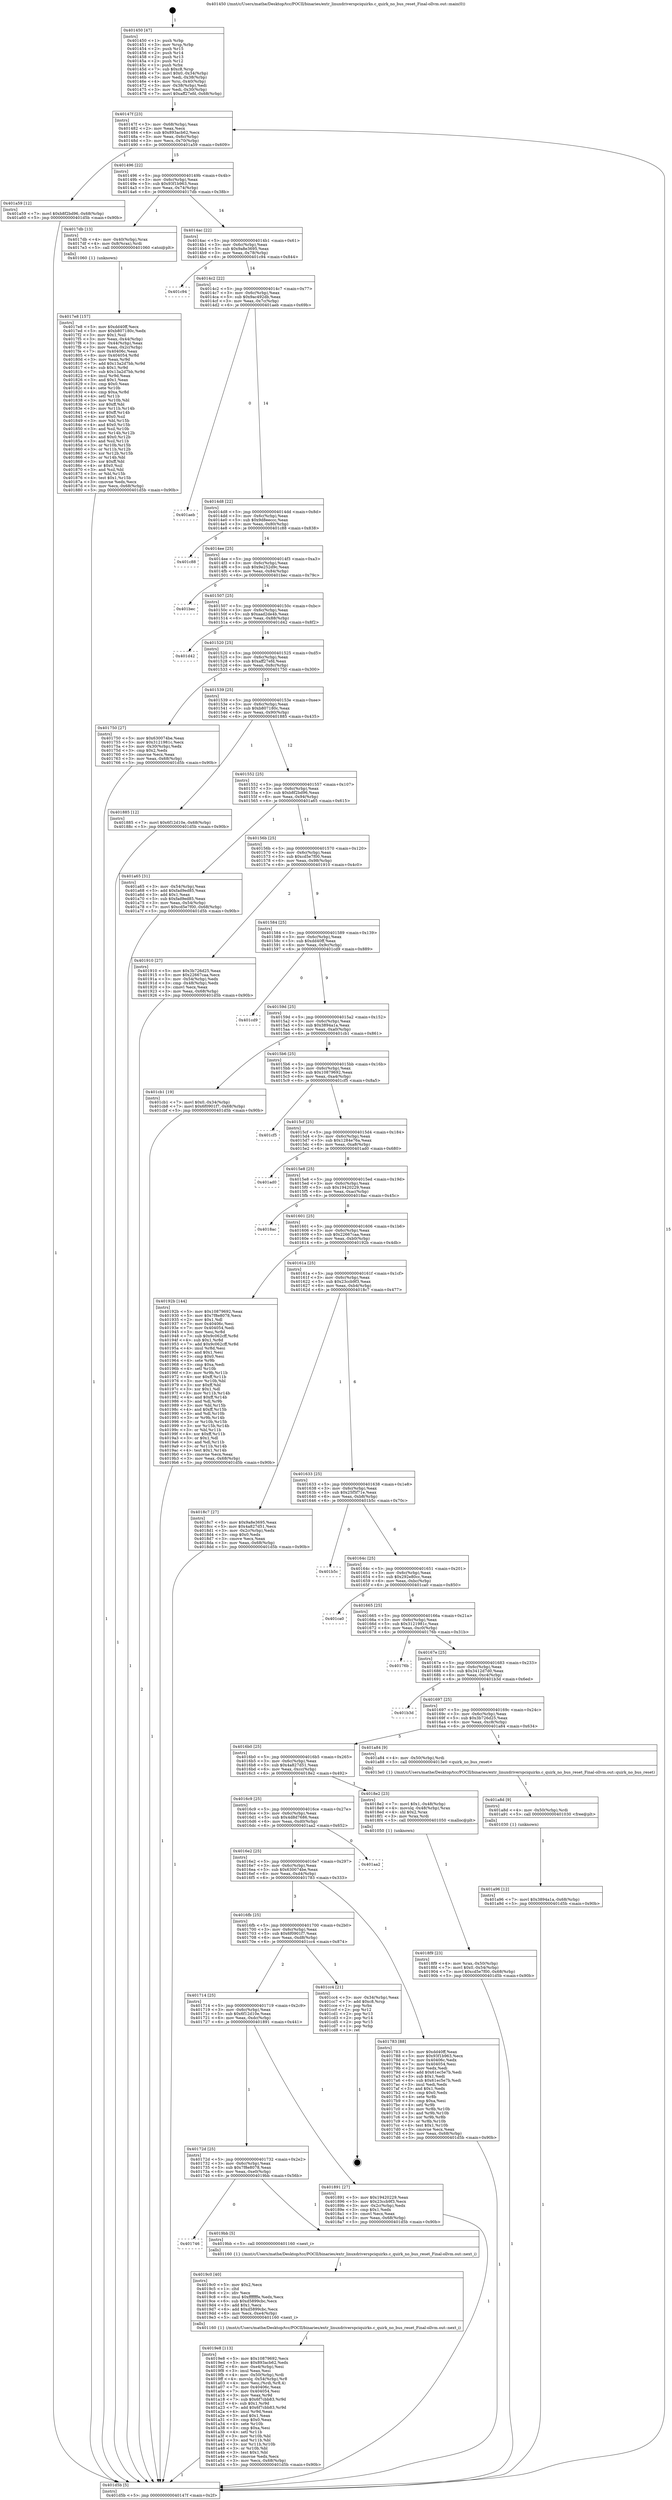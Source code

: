 digraph "0x401450" {
  label = "0x401450 (/mnt/c/Users/mathe/Desktop/tcc/POCII/binaries/extr_linuxdriverspciquirks.c_quirk_no_bus_reset_Final-ollvm.out::main(0))"
  labelloc = "t"
  node[shape=record]

  Entry [label="",width=0.3,height=0.3,shape=circle,fillcolor=black,style=filled]
  "0x40147f" [label="{
     0x40147f [23]\l
     | [instrs]\l
     &nbsp;&nbsp;0x40147f \<+3\>: mov -0x68(%rbp),%eax\l
     &nbsp;&nbsp;0x401482 \<+2\>: mov %eax,%ecx\l
     &nbsp;&nbsp;0x401484 \<+6\>: sub $0x893acb62,%ecx\l
     &nbsp;&nbsp;0x40148a \<+3\>: mov %eax,-0x6c(%rbp)\l
     &nbsp;&nbsp;0x40148d \<+3\>: mov %ecx,-0x70(%rbp)\l
     &nbsp;&nbsp;0x401490 \<+6\>: je 0000000000401a59 \<main+0x609\>\l
  }"]
  "0x401a59" [label="{
     0x401a59 [12]\l
     | [instrs]\l
     &nbsp;&nbsp;0x401a59 \<+7\>: movl $0xb8f2bd96,-0x68(%rbp)\l
     &nbsp;&nbsp;0x401a60 \<+5\>: jmp 0000000000401d5b \<main+0x90b\>\l
  }"]
  "0x401496" [label="{
     0x401496 [22]\l
     | [instrs]\l
     &nbsp;&nbsp;0x401496 \<+5\>: jmp 000000000040149b \<main+0x4b\>\l
     &nbsp;&nbsp;0x40149b \<+3\>: mov -0x6c(%rbp),%eax\l
     &nbsp;&nbsp;0x40149e \<+5\>: sub $0x93f1b963,%eax\l
     &nbsp;&nbsp;0x4014a3 \<+3\>: mov %eax,-0x74(%rbp)\l
     &nbsp;&nbsp;0x4014a6 \<+6\>: je 00000000004017db \<main+0x38b\>\l
  }"]
  Exit [label="",width=0.3,height=0.3,shape=circle,fillcolor=black,style=filled,peripheries=2]
  "0x4017db" [label="{
     0x4017db [13]\l
     | [instrs]\l
     &nbsp;&nbsp;0x4017db \<+4\>: mov -0x40(%rbp),%rax\l
     &nbsp;&nbsp;0x4017df \<+4\>: mov 0x8(%rax),%rdi\l
     &nbsp;&nbsp;0x4017e3 \<+5\>: call 0000000000401060 \<atoi@plt\>\l
     | [calls]\l
     &nbsp;&nbsp;0x401060 \{1\} (unknown)\l
  }"]
  "0x4014ac" [label="{
     0x4014ac [22]\l
     | [instrs]\l
     &nbsp;&nbsp;0x4014ac \<+5\>: jmp 00000000004014b1 \<main+0x61\>\l
     &nbsp;&nbsp;0x4014b1 \<+3\>: mov -0x6c(%rbp),%eax\l
     &nbsp;&nbsp;0x4014b4 \<+5\>: sub $0x9a8e3695,%eax\l
     &nbsp;&nbsp;0x4014b9 \<+3\>: mov %eax,-0x78(%rbp)\l
     &nbsp;&nbsp;0x4014bc \<+6\>: je 0000000000401c94 \<main+0x844\>\l
  }"]
  "0x401a96" [label="{
     0x401a96 [12]\l
     | [instrs]\l
     &nbsp;&nbsp;0x401a96 \<+7\>: movl $0x3894a1a,-0x68(%rbp)\l
     &nbsp;&nbsp;0x401a9d \<+5\>: jmp 0000000000401d5b \<main+0x90b\>\l
  }"]
  "0x401c94" [label="{
     0x401c94\l
  }", style=dashed]
  "0x4014c2" [label="{
     0x4014c2 [22]\l
     | [instrs]\l
     &nbsp;&nbsp;0x4014c2 \<+5\>: jmp 00000000004014c7 \<main+0x77\>\l
     &nbsp;&nbsp;0x4014c7 \<+3\>: mov -0x6c(%rbp),%eax\l
     &nbsp;&nbsp;0x4014ca \<+5\>: sub $0x9ac492db,%eax\l
     &nbsp;&nbsp;0x4014cf \<+3\>: mov %eax,-0x7c(%rbp)\l
     &nbsp;&nbsp;0x4014d2 \<+6\>: je 0000000000401aeb \<main+0x69b\>\l
  }"]
  "0x401a8d" [label="{
     0x401a8d [9]\l
     | [instrs]\l
     &nbsp;&nbsp;0x401a8d \<+4\>: mov -0x50(%rbp),%rdi\l
     &nbsp;&nbsp;0x401a91 \<+5\>: call 0000000000401030 \<free@plt\>\l
     | [calls]\l
     &nbsp;&nbsp;0x401030 \{1\} (unknown)\l
  }"]
  "0x401aeb" [label="{
     0x401aeb\l
  }", style=dashed]
  "0x4014d8" [label="{
     0x4014d8 [22]\l
     | [instrs]\l
     &nbsp;&nbsp;0x4014d8 \<+5\>: jmp 00000000004014dd \<main+0x8d\>\l
     &nbsp;&nbsp;0x4014dd \<+3\>: mov -0x6c(%rbp),%eax\l
     &nbsp;&nbsp;0x4014e0 \<+5\>: sub $0x9d8eeccc,%eax\l
     &nbsp;&nbsp;0x4014e5 \<+3\>: mov %eax,-0x80(%rbp)\l
     &nbsp;&nbsp;0x4014e8 \<+6\>: je 0000000000401c88 \<main+0x838\>\l
  }"]
  "0x4019e8" [label="{
     0x4019e8 [113]\l
     | [instrs]\l
     &nbsp;&nbsp;0x4019e8 \<+5\>: mov $0x10879692,%ecx\l
     &nbsp;&nbsp;0x4019ed \<+5\>: mov $0x893acb62,%edx\l
     &nbsp;&nbsp;0x4019f2 \<+6\>: mov -0xe4(%rbp),%esi\l
     &nbsp;&nbsp;0x4019f8 \<+3\>: imul %eax,%esi\l
     &nbsp;&nbsp;0x4019fb \<+4\>: mov -0x50(%rbp),%rdi\l
     &nbsp;&nbsp;0x4019ff \<+4\>: movslq -0x54(%rbp),%r8\l
     &nbsp;&nbsp;0x401a03 \<+4\>: mov %esi,(%rdi,%r8,4)\l
     &nbsp;&nbsp;0x401a07 \<+7\>: mov 0x40406c,%eax\l
     &nbsp;&nbsp;0x401a0e \<+7\>: mov 0x404054,%esi\l
     &nbsp;&nbsp;0x401a15 \<+3\>: mov %eax,%r9d\l
     &nbsp;&nbsp;0x401a18 \<+7\>: sub $0x6f7cbb83,%r9d\l
     &nbsp;&nbsp;0x401a1f \<+4\>: sub $0x1,%r9d\l
     &nbsp;&nbsp;0x401a23 \<+7\>: add $0x6f7cbb83,%r9d\l
     &nbsp;&nbsp;0x401a2a \<+4\>: imul %r9d,%eax\l
     &nbsp;&nbsp;0x401a2e \<+3\>: and $0x1,%eax\l
     &nbsp;&nbsp;0x401a31 \<+3\>: cmp $0x0,%eax\l
     &nbsp;&nbsp;0x401a34 \<+4\>: sete %r10b\l
     &nbsp;&nbsp;0x401a38 \<+3\>: cmp $0xa,%esi\l
     &nbsp;&nbsp;0x401a3b \<+4\>: setl %r11b\l
     &nbsp;&nbsp;0x401a3f \<+3\>: mov %r10b,%bl\l
     &nbsp;&nbsp;0x401a42 \<+3\>: and %r11b,%bl\l
     &nbsp;&nbsp;0x401a45 \<+3\>: xor %r11b,%r10b\l
     &nbsp;&nbsp;0x401a48 \<+3\>: or %r10b,%bl\l
     &nbsp;&nbsp;0x401a4b \<+3\>: test $0x1,%bl\l
     &nbsp;&nbsp;0x401a4e \<+3\>: cmovne %edx,%ecx\l
     &nbsp;&nbsp;0x401a51 \<+3\>: mov %ecx,-0x68(%rbp)\l
     &nbsp;&nbsp;0x401a54 \<+5\>: jmp 0000000000401d5b \<main+0x90b\>\l
  }"]
  "0x401c88" [label="{
     0x401c88\l
  }", style=dashed]
  "0x4014ee" [label="{
     0x4014ee [25]\l
     | [instrs]\l
     &nbsp;&nbsp;0x4014ee \<+5\>: jmp 00000000004014f3 \<main+0xa3\>\l
     &nbsp;&nbsp;0x4014f3 \<+3\>: mov -0x6c(%rbp),%eax\l
     &nbsp;&nbsp;0x4014f6 \<+5\>: sub $0x9e252d9c,%eax\l
     &nbsp;&nbsp;0x4014fb \<+6\>: mov %eax,-0x84(%rbp)\l
     &nbsp;&nbsp;0x401501 \<+6\>: je 0000000000401bec \<main+0x79c\>\l
  }"]
  "0x4019c0" [label="{
     0x4019c0 [40]\l
     | [instrs]\l
     &nbsp;&nbsp;0x4019c0 \<+5\>: mov $0x2,%ecx\l
     &nbsp;&nbsp;0x4019c5 \<+1\>: cltd\l
     &nbsp;&nbsp;0x4019c6 \<+2\>: idiv %ecx\l
     &nbsp;&nbsp;0x4019c8 \<+6\>: imul $0xfffffffe,%edx,%ecx\l
     &nbsp;&nbsp;0x4019ce \<+6\>: sub $0xd5899cbc,%ecx\l
     &nbsp;&nbsp;0x4019d4 \<+3\>: add $0x1,%ecx\l
     &nbsp;&nbsp;0x4019d7 \<+6\>: add $0xd5899cbc,%ecx\l
     &nbsp;&nbsp;0x4019dd \<+6\>: mov %ecx,-0xe4(%rbp)\l
     &nbsp;&nbsp;0x4019e3 \<+5\>: call 0000000000401160 \<next_i\>\l
     | [calls]\l
     &nbsp;&nbsp;0x401160 \{1\} (/mnt/c/Users/mathe/Desktop/tcc/POCII/binaries/extr_linuxdriverspciquirks.c_quirk_no_bus_reset_Final-ollvm.out::next_i)\l
  }"]
  "0x401bec" [label="{
     0x401bec\l
  }", style=dashed]
  "0x401507" [label="{
     0x401507 [25]\l
     | [instrs]\l
     &nbsp;&nbsp;0x401507 \<+5\>: jmp 000000000040150c \<main+0xbc\>\l
     &nbsp;&nbsp;0x40150c \<+3\>: mov -0x6c(%rbp),%eax\l
     &nbsp;&nbsp;0x40150f \<+5\>: sub $0xaad2de4b,%eax\l
     &nbsp;&nbsp;0x401514 \<+6\>: mov %eax,-0x88(%rbp)\l
     &nbsp;&nbsp;0x40151a \<+6\>: je 0000000000401d42 \<main+0x8f2\>\l
  }"]
  "0x401746" [label="{
     0x401746\l
  }", style=dashed]
  "0x401d42" [label="{
     0x401d42\l
  }", style=dashed]
  "0x401520" [label="{
     0x401520 [25]\l
     | [instrs]\l
     &nbsp;&nbsp;0x401520 \<+5\>: jmp 0000000000401525 \<main+0xd5\>\l
     &nbsp;&nbsp;0x401525 \<+3\>: mov -0x6c(%rbp),%eax\l
     &nbsp;&nbsp;0x401528 \<+5\>: sub $0xaff27efd,%eax\l
     &nbsp;&nbsp;0x40152d \<+6\>: mov %eax,-0x8c(%rbp)\l
     &nbsp;&nbsp;0x401533 \<+6\>: je 0000000000401750 \<main+0x300\>\l
  }"]
  "0x4019bb" [label="{
     0x4019bb [5]\l
     | [instrs]\l
     &nbsp;&nbsp;0x4019bb \<+5\>: call 0000000000401160 \<next_i\>\l
     | [calls]\l
     &nbsp;&nbsp;0x401160 \{1\} (/mnt/c/Users/mathe/Desktop/tcc/POCII/binaries/extr_linuxdriverspciquirks.c_quirk_no_bus_reset_Final-ollvm.out::next_i)\l
  }"]
  "0x401750" [label="{
     0x401750 [27]\l
     | [instrs]\l
     &nbsp;&nbsp;0x401750 \<+5\>: mov $0x630074be,%eax\l
     &nbsp;&nbsp;0x401755 \<+5\>: mov $0x3121981c,%ecx\l
     &nbsp;&nbsp;0x40175a \<+3\>: mov -0x30(%rbp),%edx\l
     &nbsp;&nbsp;0x40175d \<+3\>: cmp $0x2,%edx\l
     &nbsp;&nbsp;0x401760 \<+3\>: cmovne %ecx,%eax\l
     &nbsp;&nbsp;0x401763 \<+3\>: mov %eax,-0x68(%rbp)\l
     &nbsp;&nbsp;0x401766 \<+5\>: jmp 0000000000401d5b \<main+0x90b\>\l
  }"]
  "0x401539" [label="{
     0x401539 [25]\l
     | [instrs]\l
     &nbsp;&nbsp;0x401539 \<+5\>: jmp 000000000040153e \<main+0xee\>\l
     &nbsp;&nbsp;0x40153e \<+3\>: mov -0x6c(%rbp),%eax\l
     &nbsp;&nbsp;0x401541 \<+5\>: sub $0xb807180c,%eax\l
     &nbsp;&nbsp;0x401546 \<+6\>: mov %eax,-0x90(%rbp)\l
     &nbsp;&nbsp;0x40154c \<+6\>: je 0000000000401885 \<main+0x435\>\l
  }"]
  "0x401d5b" [label="{
     0x401d5b [5]\l
     | [instrs]\l
     &nbsp;&nbsp;0x401d5b \<+5\>: jmp 000000000040147f \<main+0x2f\>\l
  }"]
  "0x401450" [label="{
     0x401450 [47]\l
     | [instrs]\l
     &nbsp;&nbsp;0x401450 \<+1\>: push %rbp\l
     &nbsp;&nbsp;0x401451 \<+3\>: mov %rsp,%rbp\l
     &nbsp;&nbsp;0x401454 \<+2\>: push %r15\l
     &nbsp;&nbsp;0x401456 \<+2\>: push %r14\l
     &nbsp;&nbsp;0x401458 \<+2\>: push %r13\l
     &nbsp;&nbsp;0x40145a \<+2\>: push %r12\l
     &nbsp;&nbsp;0x40145c \<+1\>: push %rbx\l
     &nbsp;&nbsp;0x40145d \<+7\>: sub $0xc8,%rsp\l
     &nbsp;&nbsp;0x401464 \<+7\>: movl $0x0,-0x34(%rbp)\l
     &nbsp;&nbsp;0x40146b \<+3\>: mov %edi,-0x38(%rbp)\l
     &nbsp;&nbsp;0x40146e \<+4\>: mov %rsi,-0x40(%rbp)\l
     &nbsp;&nbsp;0x401472 \<+3\>: mov -0x38(%rbp),%edi\l
     &nbsp;&nbsp;0x401475 \<+3\>: mov %edi,-0x30(%rbp)\l
     &nbsp;&nbsp;0x401478 \<+7\>: movl $0xaff27efd,-0x68(%rbp)\l
  }"]
  "0x4018f9" [label="{
     0x4018f9 [23]\l
     | [instrs]\l
     &nbsp;&nbsp;0x4018f9 \<+4\>: mov %rax,-0x50(%rbp)\l
     &nbsp;&nbsp;0x4018fd \<+7\>: movl $0x0,-0x54(%rbp)\l
     &nbsp;&nbsp;0x401904 \<+7\>: movl $0xcd5e7f00,-0x68(%rbp)\l
     &nbsp;&nbsp;0x40190b \<+5\>: jmp 0000000000401d5b \<main+0x90b\>\l
  }"]
  "0x401885" [label="{
     0x401885 [12]\l
     | [instrs]\l
     &nbsp;&nbsp;0x401885 \<+7\>: movl $0x6f12d10e,-0x68(%rbp)\l
     &nbsp;&nbsp;0x40188c \<+5\>: jmp 0000000000401d5b \<main+0x90b\>\l
  }"]
  "0x401552" [label="{
     0x401552 [25]\l
     | [instrs]\l
     &nbsp;&nbsp;0x401552 \<+5\>: jmp 0000000000401557 \<main+0x107\>\l
     &nbsp;&nbsp;0x401557 \<+3\>: mov -0x6c(%rbp),%eax\l
     &nbsp;&nbsp;0x40155a \<+5\>: sub $0xb8f2bd96,%eax\l
     &nbsp;&nbsp;0x40155f \<+6\>: mov %eax,-0x94(%rbp)\l
     &nbsp;&nbsp;0x401565 \<+6\>: je 0000000000401a65 \<main+0x615\>\l
  }"]
  "0x40172d" [label="{
     0x40172d [25]\l
     | [instrs]\l
     &nbsp;&nbsp;0x40172d \<+5\>: jmp 0000000000401732 \<main+0x2e2\>\l
     &nbsp;&nbsp;0x401732 \<+3\>: mov -0x6c(%rbp),%eax\l
     &nbsp;&nbsp;0x401735 \<+5\>: sub $0x7f8e8078,%eax\l
     &nbsp;&nbsp;0x40173a \<+6\>: mov %eax,-0xe0(%rbp)\l
     &nbsp;&nbsp;0x401740 \<+6\>: je 00000000004019bb \<main+0x56b\>\l
  }"]
  "0x401a65" [label="{
     0x401a65 [31]\l
     | [instrs]\l
     &nbsp;&nbsp;0x401a65 \<+3\>: mov -0x54(%rbp),%eax\l
     &nbsp;&nbsp;0x401a68 \<+5\>: add $0xfad9ed85,%eax\l
     &nbsp;&nbsp;0x401a6d \<+3\>: add $0x1,%eax\l
     &nbsp;&nbsp;0x401a70 \<+5\>: sub $0xfad9ed85,%eax\l
     &nbsp;&nbsp;0x401a75 \<+3\>: mov %eax,-0x54(%rbp)\l
     &nbsp;&nbsp;0x401a78 \<+7\>: movl $0xcd5e7f00,-0x68(%rbp)\l
     &nbsp;&nbsp;0x401a7f \<+5\>: jmp 0000000000401d5b \<main+0x90b\>\l
  }"]
  "0x40156b" [label="{
     0x40156b [25]\l
     | [instrs]\l
     &nbsp;&nbsp;0x40156b \<+5\>: jmp 0000000000401570 \<main+0x120\>\l
     &nbsp;&nbsp;0x401570 \<+3\>: mov -0x6c(%rbp),%eax\l
     &nbsp;&nbsp;0x401573 \<+5\>: sub $0xcd5e7f00,%eax\l
     &nbsp;&nbsp;0x401578 \<+6\>: mov %eax,-0x98(%rbp)\l
     &nbsp;&nbsp;0x40157e \<+6\>: je 0000000000401910 \<main+0x4c0\>\l
  }"]
  "0x401891" [label="{
     0x401891 [27]\l
     | [instrs]\l
     &nbsp;&nbsp;0x401891 \<+5\>: mov $0x19420229,%eax\l
     &nbsp;&nbsp;0x401896 \<+5\>: mov $0x23ccb9f3,%ecx\l
     &nbsp;&nbsp;0x40189b \<+3\>: mov -0x2c(%rbp),%edx\l
     &nbsp;&nbsp;0x40189e \<+3\>: cmp $0x1,%edx\l
     &nbsp;&nbsp;0x4018a1 \<+3\>: cmovl %ecx,%eax\l
     &nbsp;&nbsp;0x4018a4 \<+3\>: mov %eax,-0x68(%rbp)\l
     &nbsp;&nbsp;0x4018a7 \<+5\>: jmp 0000000000401d5b \<main+0x90b\>\l
  }"]
  "0x401910" [label="{
     0x401910 [27]\l
     | [instrs]\l
     &nbsp;&nbsp;0x401910 \<+5\>: mov $0x3b726d25,%eax\l
     &nbsp;&nbsp;0x401915 \<+5\>: mov $0x22667caa,%ecx\l
     &nbsp;&nbsp;0x40191a \<+3\>: mov -0x54(%rbp),%edx\l
     &nbsp;&nbsp;0x40191d \<+3\>: cmp -0x48(%rbp),%edx\l
     &nbsp;&nbsp;0x401920 \<+3\>: cmovl %ecx,%eax\l
     &nbsp;&nbsp;0x401923 \<+3\>: mov %eax,-0x68(%rbp)\l
     &nbsp;&nbsp;0x401926 \<+5\>: jmp 0000000000401d5b \<main+0x90b\>\l
  }"]
  "0x401584" [label="{
     0x401584 [25]\l
     | [instrs]\l
     &nbsp;&nbsp;0x401584 \<+5\>: jmp 0000000000401589 \<main+0x139\>\l
     &nbsp;&nbsp;0x401589 \<+3\>: mov -0x6c(%rbp),%eax\l
     &nbsp;&nbsp;0x40158c \<+5\>: sub $0xdd40ff,%eax\l
     &nbsp;&nbsp;0x401591 \<+6\>: mov %eax,-0x9c(%rbp)\l
     &nbsp;&nbsp;0x401597 \<+6\>: je 0000000000401cd9 \<main+0x889\>\l
  }"]
  "0x401714" [label="{
     0x401714 [25]\l
     | [instrs]\l
     &nbsp;&nbsp;0x401714 \<+5\>: jmp 0000000000401719 \<main+0x2c9\>\l
     &nbsp;&nbsp;0x401719 \<+3\>: mov -0x6c(%rbp),%eax\l
     &nbsp;&nbsp;0x40171c \<+5\>: sub $0x6f12d10e,%eax\l
     &nbsp;&nbsp;0x401721 \<+6\>: mov %eax,-0xdc(%rbp)\l
     &nbsp;&nbsp;0x401727 \<+6\>: je 0000000000401891 \<main+0x441\>\l
  }"]
  "0x401cd9" [label="{
     0x401cd9\l
  }", style=dashed]
  "0x40159d" [label="{
     0x40159d [25]\l
     | [instrs]\l
     &nbsp;&nbsp;0x40159d \<+5\>: jmp 00000000004015a2 \<main+0x152\>\l
     &nbsp;&nbsp;0x4015a2 \<+3\>: mov -0x6c(%rbp),%eax\l
     &nbsp;&nbsp;0x4015a5 \<+5\>: sub $0x3894a1a,%eax\l
     &nbsp;&nbsp;0x4015aa \<+6\>: mov %eax,-0xa0(%rbp)\l
     &nbsp;&nbsp;0x4015b0 \<+6\>: je 0000000000401cb1 \<main+0x861\>\l
  }"]
  "0x401cc4" [label="{
     0x401cc4 [21]\l
     | [instrs]\l
     &nbsp;&nbsp;0x401cc4 \<+3\>: mov -0x34(%rbp),%eax\l
     &nbsp;&nbsp;0x401cc7 \<+7\>: add $0xc8,%rsp\l
     &nbsp;&nbsp;0x401cce \<+1\>: pop %rbx\l
     &nbsp;&nbsp;0x401ccf \<+2\>: pop %r12\l
     &nbsp;&nbsp;0x401cd1 \<+2\>: pop %r13\l
     &nbsp;&nbsp;0x401cd3 \<+2\>: pop %r14\l
     &nbsp;&nbsp;0x401cd5 \<+2\>: pop %r15\l
     &nbsp;&nbsp;0x401cd7 \<+1\>: pop %rbp\l
     &nbsp;&nbsp;0x401cd8 \<+1\>: ret\l
  }"]
  "0x401cb1" [label="{
     0x401cb1 [19]\l
     | [instrs]\l
     &nbsp;&nbsp;0x401cb1 \<+7\>: movl $0x0,-0x34(%rbp)\l
     &nbsp;&nbsp;0x401cb8 \<+7\>: movl $0x6f0901f7,-0x68(%rbp)\l
     &nbsp;&nbsp;0x401cbf \<+5\>: jmp 0000000000401d5b \<main+0x90b\>\l
  }"]
  "0x4015b6" [label="{
     0x4015b6 [25]\l
     | [instrs]\l
     &nbsp;&nbsp;0x4015b6 \<+5\>: jmp 00000000004015bb \<main+0x16b\>\l
     &nbsp;&nbsp;0x4015bb \<+3\>: mov -0x6c(%rbp),%eax\l
     &nbsp;&nbsp;0x4015be \<+5\>: sub $0x10879692,%eax\l
     &nbsp;&nbsp;0x4015c3 \<+6\>: mov %eax,-0xa4(%rbp)\l
     &nbsp;&nbsp;0x4015c9 \<+6\>: je 0000000000401cf5 \<main+0x8a5\>\l
  }"]
  "0x4017e8" [label="{
     0x4017e8 [157]\l
     | [instrs]\l
     &nbsp;&nbsp;0x4017e8 \<+5\>: mov $0xdd40ff,%ecx\l
     &nbsp;&nbsp;0x4017ed \<+5\>: mov $0xb807180c,%edx\l
     &nbsp;&nbsp;0x4017f2 \<+3\>: mov $0x1,%sil\l
     &nbsp;&nbsp;0x4017f5 \<+3\>: mov %eax,-0x44(%rbp)\l
     &nbsp;&nbsp;0x4017f8 \<+3\>: mov -0x44(%rbp),%eax\l
     &nbsp;&nbsp;0x4017fb \<+3\>: mov %eax,-0x2c(%rbp)\l
     &nbsp;&nbsp;0x4017fe \<+7\>: mov 0x40406c,%eax\l
     &nbsp;&nbsp;0x401805 \<+8\>: mov 0x404054,%r8d\l
     &nbsp;&nbsp;0x40180d \<+3\>: mov %eax,%r9d\l
     &nbsp;&nbsp;0x401810 \<+7\>: add $0x13a2d7bb,%r9d\l
     &nbsp;&nbsp;0x401817 \<+4\>: sub $0x1,%r9d\l
     &nbsp;&nbsp;0x40181b \<+7\>: sub $0x13a2d7bb,%r9d\l
     &nbsp;&nbsp;0x401822 \<+4\>: imul %r9d,%eax\l
     &nbsp;&nbsp;0x401826 \<+3\>: and $0x1,%eax\l
     &nbsp;&nbsp;0x401829 \<+3\>: cmp $0x0,%eax\l
     &nbsp;&nbsp;0x40182c \<+4\>: sete %r10b\l
     &nbsp;&nbsp;0x401830 \<+4\>: cmp $0xa,%r8d\l
     &nbsp;&nbsp;0x401834 \<+4\>: setl %r11b\l
     &nbsp;&nbsp;0x401838 \<+3\>: mov %r10b,%bl\l
     &nbsp;&nbsp;0x40183b \<+3\>: xor $0xff,%bl\l
     &nbsp;&nbsp;0x40183e \<+3\>: mov %r11b,%r14b\l
     &nbsp;&nbsp;0x401841 \<+4\>: xor $0xff,%r14b\l
     &nbsp;&nbsp;0x401845 \<+4\>: xor $0x0,%sil\l
     &nbsp;&nbsp;0x401849 \<+3\>: mov %bl,%r15b\l
     &nbsp;&nbsp;0x40184c \<+4\>: and $0x0,%r15b\l
     &nbsp;&nbsp;0x401850 \<+3\>: and %sil,%r10b\l
     &nbsp;&nbsp;0x401853 \<+3\>: mov %r14b,%r12b\l
     &nbsp;&nbsp;0x401856 \<+4\>: and $0x0,%r12b\l
     &nbsp;&nbsp;0x40185a \<+3\>: and %sil,%r11b\l
     &nbsp;&nbsp;0x40185d \<+3\>: or %r10b,%r15b\l
     &nbsp;&nbsp;0x401860 \<+3\>: or %r11b,%r12b\l
     &nbsp;&nbsp;0x401863 \<+3\>: xor %r12b,%r15b\l
     &nbsp;&nbsp;0x401866 \<+3\>: or %r14b,%bl\l
     &nbsp;&nbsp;0x401869 \<+3\>: xor $0xff,%bl\l
     &nbsp;&nbsp;0x40186c \<+4\>: or $0x0,%sil\l
     &nbsp;&nbsp;0x401870 \<+3\>: and %sil,%bl\l
     &nbsp;&nbsp;0x401873 \<+3\>: or %bl,%r15b\l
     &nbsp;&nbsp;0x401876 \<+4\>: test $0x1,%r15b\l
     &nbsp;&nbsp;0x40187a \<+3\>: cmovne %edx,%ecx\l
     &nbsp;&nbsp;0x40187d \<+3\>: mov %ecx,-0x68(%rbp)\l
     &nbsp;&nbsp;0x401880 \<+5\>: jmp 0000000000401d5b \<main+0x90b\>\l
  }"]
  "0x401cf5" [label="{
     0x401cf5\l
  }", style=dashed]
  "0x4015cf" [label="{
     0x4015cf [25]\l
     | [instrs]\l
     &nbsp;&nbsp;0x4015cf \<+5\>: jmp 00000000004015d4 \<main+0x184\>\l
     &nbsp;&nbsp;0x4015d4 \<+3\>: mov -0x6c(%rbp),%eax\l
     &nbsp;&nbsp;0x4015d7 \<+5\>: sub $0x1284e76a,%eax\l
     &nbsp;&nbsp;0x4015dc \<+6\>: mov %eax,-0xa8(%rbp)\l
     &nbsp;&nbsp;0x4015e2 \<+6\>: je 0000000000401ad0 \<main+0x680\>\l
  }"]
  "0x4016fb" [label="{
     0x4016fb [25]\l
     | [instrs]\l
     &nbsp;&nbsp;0x4016fb \<+5\>: jmp 0000000000401700 \<main+0x2b0\>\l
     &nbsp;&nbsp;0x401700 \<+3\>: mov -0x6c(%rbp),%eax\l
     &nbsp;&nbsp;0x401703 \<+5\>: sub $0x6f0901f7,%eax\l
     &nbsp;&nbsp;0x401708 \<+6\>: mov %eax,-0xd8(%rbp)\l
     &nbsp;&nbsp;0x40170e \<+6\>: je 0000000000401cc4 \<main+0x874\>\l
  }"]
  "0x401ad0" [label="{
     0x401ad0\l
  }", style=dashed]
  "0x4015e8" [label="{
     0x4015e8 [25]\l
     | [instrs]\l
     &nbsp;&nbsp;0x4015e8 \<+5\>: jmp 00000000004015ed \<main+0x19d\>\l
     &nbsp;&nbsp;0x4015ed \<+3\>: mov -0x6c(%rbp),%eax\l
     &nbsp;&nbsp;0x4015f0 \<+5\>: sub $0x19420229,%eax\l
     &nbsp;&nbsp;0x4015f5 \<+6\>: mov %eax,-0xac(%rbp)\l
     &nbsp;&nbsp;0x4015fb \<+6\>: je 00000000004018ac \<main+0x45c\>\l
  }"]
  "0x401783" [label="{
     0x401783 [88]\l
     | [instrs]\l
     &nbsp;&nbsp;0x401783 \<+5\>: mov $0xdd40ff,%eax\l
     &nbsp;&nbsp;0x401788 \<+5\>: mov $0x93f1b963,%ecx\l
     &nbsp;&nbsp;0x40178d \<+7\>: mov 0x40406c,%edx\l
     &nbsp;&nbsp;0x401794 \<+7\>: mov 0x404054,%esi\l
     &nbsp;&nbsp;0x40179b \<+2\>: mov %edx,%edi\l
     &nbsp;&nbsp;0x40179d \<+6\>: add $0x61ec5e7b,%edi\l
     &nbsp;&nbsp;0x4017a3 \<+3\>: sub $0x1,%edi\l
     &nbsp;&nbsp;0x4017a6 \<+6\>: sub $0x61ec5e7b,%edi\l
     &nbsp;&nbsp;0x4017ac \<+3\>: imul %edi,%edx\l
     &nbsp;&nbsp;0x4017af \<+3\>: and $0x1,%edx\l
     &nbsp;&nbsp;0x4017b2 \<+3\>: cmp $0x0,%edx\l
     &nbsp;&nbsp;0x4017b5 \<+4\>: sete %r8b\l
     &nbsp;&nbsp;0x4017b9 \<+3\>: cmp $0xa,%esi\l
     &nbsp;&nbsp;0x4017bc \<+4\>: setl %r9b\l
     &nbsp;&nbsp;0x4017c0 \<+3\>: mov %r8b,%r10b\l
     &nbsp;&nbsp;0x4017c3 \<+3\>: and %r9b,%r10b\l
     &nbsp;&nbsp;0x4017c6 \<+3\>: xor %r9b,%r8b\l
     &nbsp;&nbsp;0x4017c9 \<+3\>: or %r8b,%r10b\l
     &nbsp;&nbsp;0x4017cc \<+4\>: test $0x1,%r10b\l
     &nbsp;&nbsp;0x4017d0 \<+3\>: cmovne %ecx,%eax\l
     &nbsp;&nbsp;0x4017d3 \<+3\>: mov %eax,-0x68(%rbp)\l
     &nbsp;&nbsp;0x4017d6 \<+5\>: jmp 0000000000401d5b \<main+0x90b\>\l
  }"]
  "0x4018ac" [label="{
     0x4018ac\l
  }", style=dashed]
  "0x401601" [label="{
     0x401601 [25]\l
     | [instrs]\l
     &nbsp;&nbsp;0x401601 \<+5\>: jmp 0000000000401606 \<main+0x1b6\>\l
     &nbsp;&nbsp;0x401606 \<+3\>: mov -0x6c(%rbp),%eax\l
     &nbsp;&nbsp;0x401609 \<+5\>: sub $0x22667caa,%eax\l
     &nbsp;&nbsp;0x40160e \<+6\>: mov %eax,-0xb0(%rbp)\l
     &nbsp;&nbsp;0x401614 \<+6\>: je 000000000040192b \<main+0x4db\>\l
  }"]
  "0x4016e2" [label="{
     0x4016e2 [25]\l
     | [instrs]\l
     &nbsp;&nbsp;0x4016e2 \<+5\>: jmp 00000000004016e7 \<main+0x297\>\l
     &nbsp;&nbsp;0x4016e7 \<+3\>: mov -0x6c(%rbp),%eax\l
     &nbsp;&nbsp;0x4016ea \<+5\>: sub $0x630074be,%eax\l
     &nbsp;&nbsp;0x4016ef \<+6\>: mov %eax,-0xd4(%rbp)\l
     &nbsp;&nbsp;0x4016f5 \<+6\>: je 0000000000401783 \<main+0x333\>\l
  }"]
  "0x40192b" [label="{
     0x40192b [144]\l
     | [instrs]\l
     &nbsp;&nbsp;0x40192b \<+5\>: mov $0x10879692,%eax\l
     &nbsp;&nbsp;0x401930 \<+5\>: mov $0x7f8e8078,%ecx\l
     &nbsp;&nbsp;0x401935 \<+2\>: mov $0x1,%dl\l
     &nbsp;&nbsp;0x401937 \<+7\>: mov 0x40406c,%esi\l
     &nbsp;&nbsp;0x40193e \<+7\>: mov 0x404054,%edi\l
     &nbsp;&nbsp;0x401945 \<+3\>: mov %esi,%r8d\l
     &nbsp;&nbsp;0x401948 \<+7\>: sub $0x9c062cff,%r8d\l
     &nbsp;&nbsp;0x40194f \<+4\>: sub $0x1,%r8d\l
     &nbsp;&nbsp;0x401953 \<+7\>: add $0x9c062cff,%r8d\l
     &nbsp;&nbsp;0x40195a \<+4\>: imul %r8d,%esi\l
     &nbsp;&nbsp;0x40195e \<+3\>: and $0x1,%esi\l
     &nbsp;&nbsp;0x401961 \<+3\>: cmp $0x0,%esi\l
     &nbsp;&nbsp;0x401964 \<+4\>: sete %r9b\l
     &nbsp;&nbsp;0x401968 \<+3\>: cmp $0xa,%edi\l
     &nbsp;&nbsp;0x40196b \<+4\>: setl %r10b\l
     &nbsp;&nbsp;0x40196f \<+3\>: mov %r9b,%r11b\l
     &nbsp;&nbsp;0x401972 \<+4\>: xor $0xff,%r11b\l
     &nbsp;&nbsp;0x401976 \<+3\>: mov %r10b,%bl\l
     &nbsp;&nbsp;0x401979 \<+3\>: xor $0xff,%bl\l
     &nbsp;&nbsp;0x40197c \<+3\>: xor $0x1,%dl\l
     &nbsp;&nbsp;0x40197f \<+3\>: mov %r11b,%r14b\l
     &nbsp;&nbsp;0x401982 \<+4\>: and $0xff,%r14b\l
     &nbsp;&nbsp;0x401986 \<+3\>: and %dl,%r9b\l
     &nbsp;&nbsp;0x401989 \<+3\>: mov %bl,%r15b\l
     &nbsp;&nbsp;0x40198c \<+4\>: and $0xff,%r15b\l
     &nbsp;&nbsp;0x401990 \<+3\>: and %dl,%r10b\l
     &nbsp;&nbsp;0x401993 \<+3\>: or %r9b,%r14b\l
     &nbsp;&nbsp;0x401996 \<+3\>: or %r10b,%r15b\l
     &nbsp;&nbsp;0x401999 \<+3\>: xor %r15b,%r14b\l
     &nbsp;&nbsp;0x40199c \<+3\>: or %bl,%r11b\l
     &nbsp;&nbsp;0x40199f \<+4\>: xor $0xff,%r11b\l
     &nbsp;&nbsp;0x4019a3 \<+3\>: or $0x1,%dl\l
     &nbsp;&nbsp;0x4019a6 \<+3\>: and %dl,%r11b\l
     &nbsp;&nbsp;0x4019a9 \<+3\>: or %r11b,%r14b\l
     &nbsp;&nbsp;0x4019ac \<+4\>: test $0x1,%r14b\l
     &nbsp;&nbsp;0x4019b0 \<+3\>: cmovne %ecx,%eax\l
     &nbsp;&nbsp;0x4019b3 \<+3\>: mov %eax,-0x68(%rbp)\l
     &nbsp;&nbsp;0x4019b6 \<+5\>: jmp 0000000000401d5b \<main+0x90b\>\l
  }"]
  "0x40161a" [label="{
     0x40161a [25]\l
     | [instrs]\l
     &nbsp;&nbsp;0x40161a \<+5\>: jmp 000000000040161f \<main+0x1cf\>\l
     &nbsp;&nbsp;0x40161f \<+3\>: mov -0x6c(%rbp),%eax\l
     &nbsp;&nbsp;0x401622 \<+5\>: sub $0x23ccb9f3,%eax\l
     &nbsp;&nbsp;0x401627 \<+6\>: mov %eax,-0xb4(%rbp)\l
     &nbsp;&nbsp;0x40162d \<+6\>: je 00000000004018c7 \<main+0x477\>\l
  }"]
  "0x401aa2" [label="{
     0x401aa2\l
  }", style=dashed]
  "0x4018c7" [label="{
     0x4018c7 [27]\l
     | [instrs]\l
     &nbsp;&nbsp;0x4018c7 \<+5\>: mov $0x9a8e3695,%eax\l
     &nbsp;&nbsp;0x4018cc \<+5\>: mov $0x4a827d51,%ecx\l
     &nbsp;&nbsp;0x4018d1 \<+3\>: mov -0x2c(%rbp),%edx\l
     &nbsp;&nbsp;0x4018d4 \<+3\>: cmp $0x0,%edx\l
     &nbsp;&nbsp;0x4018d7 \<+3\>: cmove %ecx,%eax\l
     &nbsp;&nbsp;0x4018da \<+3\>: mov %eax,-0x68(%rbp)\l
     &nbsp;&nbsp;0x4018dd \<+5\>: jmp 0000000000401d5b \<main+0x90b\>\l
  }"]
  "0x401633" [label="{
     0x401633 [25]\l
     | [instrs]\l
     &nbsp;&nbsp;0x401633 \<+5\>: jmp 0000000000401638 \<main+0x1e8\>\l
     &nbsp;&nbsp;0x401638 \<+3\>: mov -0x6c(%rbp),%eax\l
     &nbsp;&nbsp;0x40163b \<+5\>: sub $0x25f5f71e,%eax\l
     &nbsp;&nbsp;0x401640 \<+6\>: mov %eax,-0xb8(%rbp)\l
     &nbsp;&nbsp;0x401646 \<+6\>: je 0000000000401b5c \<main+0x70c\>\l
  }"]
  "0x4016c9" [label="{
     0x4016c9 [25]\l
     | [instrs]\l
     &nbsp;&nbsp;0x4016c9 \<+5\>: jmp 00000000004016ce \<main+0x27e\>\l
     &nbsp;&nbsp;0x4016ce \<+3\>: mov -0x6c(%rbp),%eax\l
     &nbsp;&nbsp;0x4016d1 \<+5\>: sub $0x4d8d7686,%eax\l
     &nbsp;&nbsp;0x4016d6 \<+6\>: mov %eax,-0xd0(%rbp)\l
     &nbsp;&nbsp;0x4016dc \<+6\>: je 0000000000401aa2 \<main+0x652\>\l
  }"]
  "0x401b5c" [label="{
     0x401b5c\l
  }", style=dashed]
  "0x40164c" [label="{
     0x40164c [25]\l
     | [instrs]\l
     &nbsp;&nbsp;0x40164c \<+5\>: jmp 0000000000401651 \<main+0x201\>\l
     &nbsp;&nbsp;0x401651 \<+3\>: mov -0x6c(%rbp),%eax\l
     &nbsp;&nbsp;0x401654 \<+5\>: sub $0x292e80cc,%eax\l
     &nbsp;&nbsp;0x401659 \<+6\>: mov %eax,-0xbc(%rbp)\l
     &nbsp;&nbsp;0x40165f \<+6\>: je 0000000000401ca0 \<main+0x850\>\l
  }"]
  "0x4018e2" [label="{
     0x4018e2 [23]\l
     | [instrs]\l
     &nbsp;&nbsp;0x4018e2 \<+7\>: movl $0x1,-0x48(%rbp)\l
     &nbsp;&nbsp;0x4018e9 \<+4\>: movslq -0x48(%rbp),%rax\l
     &nbsp;&nbsp;0x4018ed \<+4\>: shl $0x2,%rax\l
     &nbsp;&nbsp;0x4018f1 \<+3\>: mov %rax,%rdi\l
     &nbsp;&nbsp;0x4018f4 \<+5\>: call 0000000000401050 \<malloc@plt\>\l
     | [calls]\l
     &nbsp;&nbsp;0x401050 \{1\} (unknown)\l
  }"]
  "0x401ca0" [label="{
     0x401ca0\l
  }", style=dashed]
  "0x401665" [label="{
     0x401665 [25]\l
     | [instrs]\l
     &nbsp;&nbsp;0x401665 \<+5\>: jmp 000000000040166a \<main+0x21a\>\l
     &nbsp;&nbsp;0x40166a \<+3\>: mov -0x6c(%rbp),%eax\l
     &nbsp;&nbsp;0x40166d \<+5\>: sub $0x3121981c,%eax\l
     &nbsp;&nbsp;0x401672 \<+6\>: mov %eax,-0xc0(%rbp)\l
     &nbsp;&nbsp;0x401678 \<+6\>: je 000000000040176b \<main+0x31b\>\l
  }"]
  "0x4016b0" [label="{
     0x4016b0 [25]\l
     | [instrs]\l
     &nbsp;&nbsp;0x4016b0 \<+5\>: jmp 00000000004016b5 \<main+0x265\>\l
     &nbsp;&nbsp;0x4016b5 \<+3\>: mov -0x6c(%rbp),%eax\l
     &nbsp;&nbsp;0x4016b8 \<+5\>: sub $0x4a827d51,%eax\l
     &nbsp;&nbsp;0x4016bd \<+6\>: mov %eax,-0xcc(%rbp)\l
     &nbsp;&nbsp;0x4016c3 \<+6\>: je 00000000004018e2 \<main+0x492\>\l
  }"]
  "0x40176b" [label="{
     0x40176b\l
  }", style=dashed]
  "0x40167e" [label="{
     0x40167e [25]\l
     | [instrs]\l
     &nbsp;&nbsp;0x40167e \<+5\>: jmp 0000000000401683 \<main+0x233\>\l
     &nbsp;&nbsp;0x401683 \<+3\>: mov -0x6c(%rbp),%eax\l
     &nbsp;&nbsp;0x401686 \<+5\>: sub $0x3412d7d0,%eax\l
     &nbsp;&nbsp;0x40168b \<+6\>: mov %eax,-0xc4(%rbp)\l
     &nbsp;&nbsp;0x401691 \<+6\>: je 0000000000401b3d \<main+0x6ed\>\l
  }"]
  "0x401a84" [label="{
     0x401a84 [9]\l
     | [instrs]\l
     &nbsp;&nbsp;0x401a84 \<+4\>: mov -0x50(%rbp),%rdi\l
     &nbsp;&nbsp;0x401a88 \<+5\>: call 00000000004013e0 \<quirk_no_bus_reset\>\l
     | [calls]\l
     &nbsp;&nbsp;0x4013e0 \{1\} (/mnt/c/Users/mathe/Desktop/tcc/POCII/binaries/extr_linuxdriverspciquirks.c_quirk_no_bus_reset_Final-ollvm.out::quirk_no_bus_reset)\l
  }"]
  "0x401b3d" [label="{
     0x401b3d\l
  }", style=dashed]
  "0x401697" [label="{
     0x401697 [25]\l
     | [instrs]\l
     &nbsp;&nbsp;0x401697 \<+5\>: jmp 000000000040169c \<main+0x24c\>\l
     &nbsp;&nbsp;0x40169c \<+3\>: mov -0x6c(%rbp),%eax\l
     &nbsp;&nbsp;0x40169f \<+5\>: sub $0x3b726d25,%eax\l
     &nbsp;&nbsp;0x4016a4 \<+6\>: mov %eax,-0xc8(%rbp)\l
     &nbsp;&nbsp;0x4016aa \<+6\>: je 0000000000401a84 \<main+0x634\>\l
  }"]
  Entry -> "0x401450" [label=" 1"]
  "0x40147f" -> "0x401a59" [label=" 1"]
  "0x40147f" -> "0x401496" [label=" 15"]
  "0x401cc4" -> Exit [label=" 1"]
  "0x401496" -> "0x4017db" [label=" 1"]
  "0x401496" -> "0x4014ac" [label=" 14"]
  "0x401cb1" -> "0x401d5b" [label=" 1"]
  "0x4014ac" -> "0x401c94" [label=" 0"]
  "0x4014ac" -> "0x4014c2" [label=" 14"]
  "0x401a96" -> "0x401d5b" [label=" 1"]
  "0x4014c2" -> "0x401aeb" [label=" 0"]
  "0x4014c2" -> "0x4014d8" [label=" 14"]
  "0x401a8d" -> "0x401a96" [label=" 1"]
  "0x4014d8" -> "0x401c88" [label=" 0"]
  "0x4014d8" -> "0x4014ee" [label=" 14"]
  "0x401a84" -> "0x401a8d" [label=" 1"]
  "0x4014ee" -> "0x401bec" [label=" 0"]
  "0x4014ee" -> "0x401507" [label=" 14"]
  "0x401a65" -> "0x401d5b" [label=" 1"]
  "0x401507" -> "0x401d42" [label=" 0"]
  "0x401507" -> "0x401520" [label=" 14"]
  "0x401a59" -> "0x401d5b" [label=" 1"]
  "0x401520" -> "0x401750" [label=" 1"]
  "0x401520" -> "0x401539" [label=" 13"]
  "0x401750" -> "0x401d5b" [label=" 1"]
  "0x401450" -> "0x40147f" [label=" 1"]
  "0x401d5b" -> "0x40147f" [label=" 15"]
  "0x4019e8" -> "0x401d5b" [label=" 1"]
  "0x401539" -> "0x401885" [label=" 1"]
  "0x401539" -> "0x401552" [label=" 12"]
  "0x4019bb" -> "0x4019c0" [label=" 1"]
  "0x401552" -> "0x401a65" [label=" 1"]
  "0x401552" -> "0x40156b" [label=" 11"]
  "0x40172d" -> "0x401746" [label=" 0"]
  "0x40156b" -> "0x401910" [label=" 2"]
  "0x40156b" -> "0x401584" [label=" 9"]
  "0x40172d" -> "0x4019bb" [label=" 1"]
  "0x401584" -> "0x401cd9" [label=" 0"]
  "0x401584" -> "0x40159d" [label=" 9"]
  "0x40192b" -> "0x401d5b" [label=" 1"]
  "0x40159d" -> "0x401cb1" [label=" 1"]
  "0x40159d" -> "0x4015b6" [label=" 8"]
  "0x401910" -> "0x401d5b" [label=" 2"]
  "0x4015b6" -> "0x401cf5" [label=" 0"]
  "0x4015b6" -> "0x4015cf" [label=" 8"]
  "0x4018e2" -> "0x4018f9" [label=" 1"]
  "0x4015cf" -> "0x401ad0" [label=" 0"]
  "0x4015cf" -> "0x4015e8" [label=" 8"]
  "0x4018c7" -> "0x401d5b" [label=" 1"]
  "0x4015e8" -> "0x4018ac" [label=" 0"]
  "0x4015e8" -> "0x401601" [label=" 8"]
  "0x401891" -> "0x401d5b" [label=" 1"]
  "0x401601" -> "0x40192b" [label=" 1"]
  "0x401601" -> "0x40161a" [label=" 7"]
  "0x401714" -> "0x401891" [label=" 1"]
  "0x40161a" -> "0x4018c7" [label=" 1"]
  "0x40161a" -> "0x401633" [label=" 6"]
  "0x4019c0" -> "0x4019e8" [label=" 1"]
  "0x401633" -> "0x401b5c" [label=" 0"]
  "0x401633" -> "0x40164c" [label=" 6"]
  "0x4016fb" -> "0x401cc4" [label=" 1"]
  "0x40164c" -> "0x401ca0" [label=" 0"]
  "0x40164c" -> "0x401665" [label=" 6"]
  "0x4018f9" -> "0x401d5b" [label=" 1"]
  "0x401665" -> "0x40176b" [label=" 0"]
  "0x401665" -> "0x40167e" [label=" 6"]
  "0x4017e8" -> "0x401d5b" [label=" 1"]
  "0x40167e" -> "0x401b3d" [label=" 0"]
  "0x40167e" -> "0x401697" [label=" 6"]
  "0x4017db" -> "0x4017e8" [label=" 1"]
  "0x401697" -> "0x401a84" [label=" 1"]
  "0x401697" -> "0x4016b0" [label=" 5"]
  "0x401885" -> "0x401d5b" [label=" 1"]
  "0x4016b0" -> "0x4018e2" [label=" 1"]
  "0x4016b0" -> "0x4016c9" [label=" 4"]
  "0x4016fb" -> "0x401714" [label=" 2"]
  "0x4016c9" -> "0x401aa2" [label=" 0"]
  "0x4016c9" -> "0x4016e2" [label=" 4"]
  "0x401714" -> "0x40172d" [label=" 1"]
  "0x4016e2" -> "0x401783" [label=" 1"]
  "0x4016e2" -> "0x4016fb" [label=" 3"]
  "0x401783" -> "0x401d5b" [label=" 1"]
}
